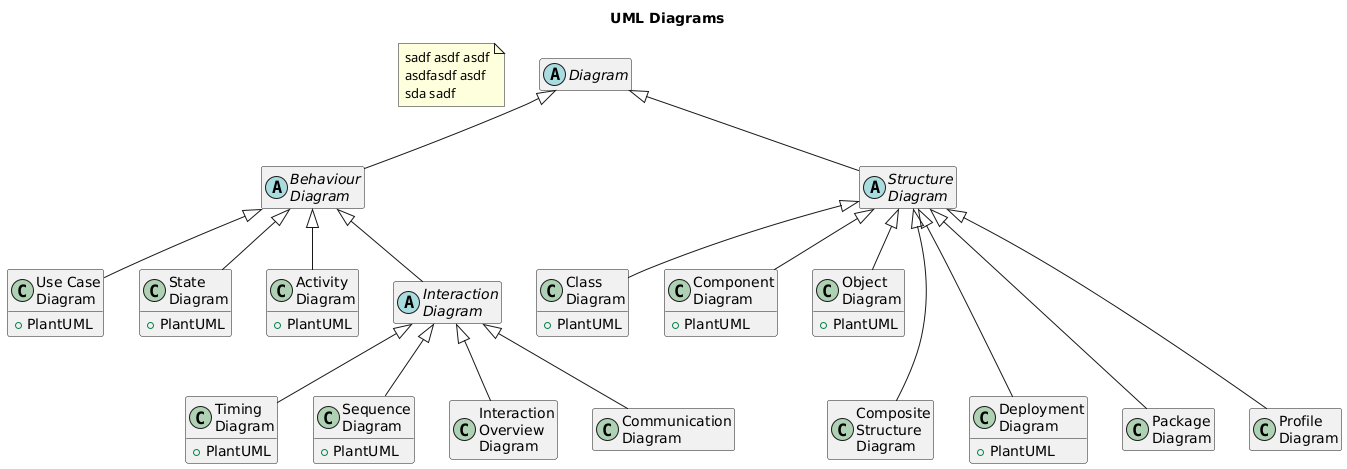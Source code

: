 @startuml
hide empty attributes
hide empty methods
skinparam titleFontName DejaVu Sans Bold
skinparam classFontName DejaVu Sans Bold
skinparam classattributeFontName DejaVu Sans

title UML Diagrams

note as note1
sadf asdf asdf
asdfasdf asdf
sda sadf
end note

abstract class "Diagram" as diagram

abstract class "Behaviour\lDiagram" as behaviour

class "Use Case\lDiagram" as use_case {
    +PlantUML
}
class "State\lDiagram" as state {
    +PlantUML
}
class "Activity\lDiagram" as activity {
    +PlantUML
}
abstract class "Interaction\lDiagram" as interaction

class "Timing\lDiagram" as timing {
    +PlantUML
}
class "Sequence\lDiagram" as sequence {
    +PlantUML
}
class "Interaction\lOverview\lDiagram" as interaction_overiew
class "Communication\lDiagram" as communication

abstract class "Structure\lDiagram" as structure

class "Class\lDiagram" as class {
    +PlantUML
}
class "Component\lDiagram" as component {
    +PlantUML
}
class "Object\lDiagram" as object {
    +PlantUML
}
class "Composite\lStructure\lDiagram" as composite_structure
class "Deployment\lDiagram" as deployment {
    +PlantUML
}
class "Package\lDiagram" as package
class "Profile\lDiagram" as profile

diagram <|-- behaviour
diagram <|-- structure

structure <|--- composite_structure
structure <|-- class
structure <|--- deployment
structure <|-- component
structure <|--- package
structure <|-- object
structure <|--- profile

behaviour <|-- use_case
behaviour <|-- state
behaviour <|-- interaction
behaviour <|-- activity

interaction <|-- timing
interaction <|-- sequence
interaction <|-- interaction_overiew
interaction <|-- communication

@enduml
